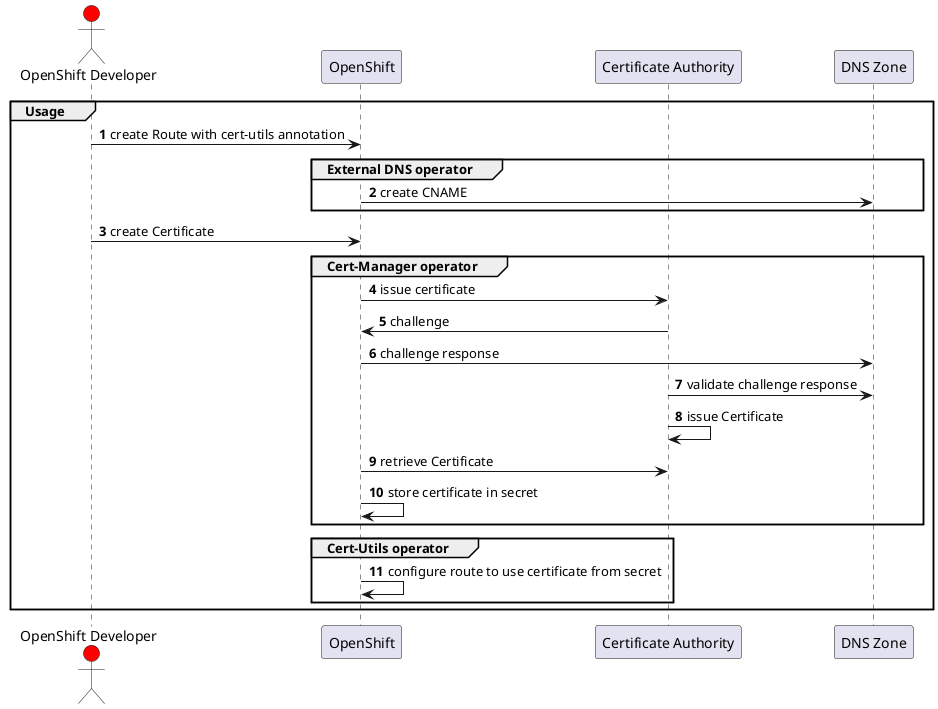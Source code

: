 @startuml images/winkelschleifer-sequence_II.png


' actor "OpenShift Administrator" as admin
actor "OpenShift Developer" as dev #red
participant "OpenShift" as openshift
'participant "ExternalDNS operator" as externaldns
'participant "Cert-Manager" as cert-manager
'participant "Cert-Util" as cert-util
participant "Certificate Authority" as ca
participant "DNS Zone" as dns 

autonumber

group Usage
    dev -> openshift: create Route with cert-utils annotation
    group External DNS operator
        openshift -> dns: create CNAME
    end

    dev -> openshift: create Certificate
    group Cert-Manager operator
        openshift -> ca: issue certificate
        ca -> openshift: challenge
        openshift -> dns: challenge response
        ca -> dns: validate challenge response
        ca -> ca: issue Certificate
        openshift -> ca: retrieve Certificate
        openshift -> openshift: store certificate in secret
    end

    group Cert-Utils operator
        openshift -> openshift: configure route to use certificate from secret
    end
end

@enduml